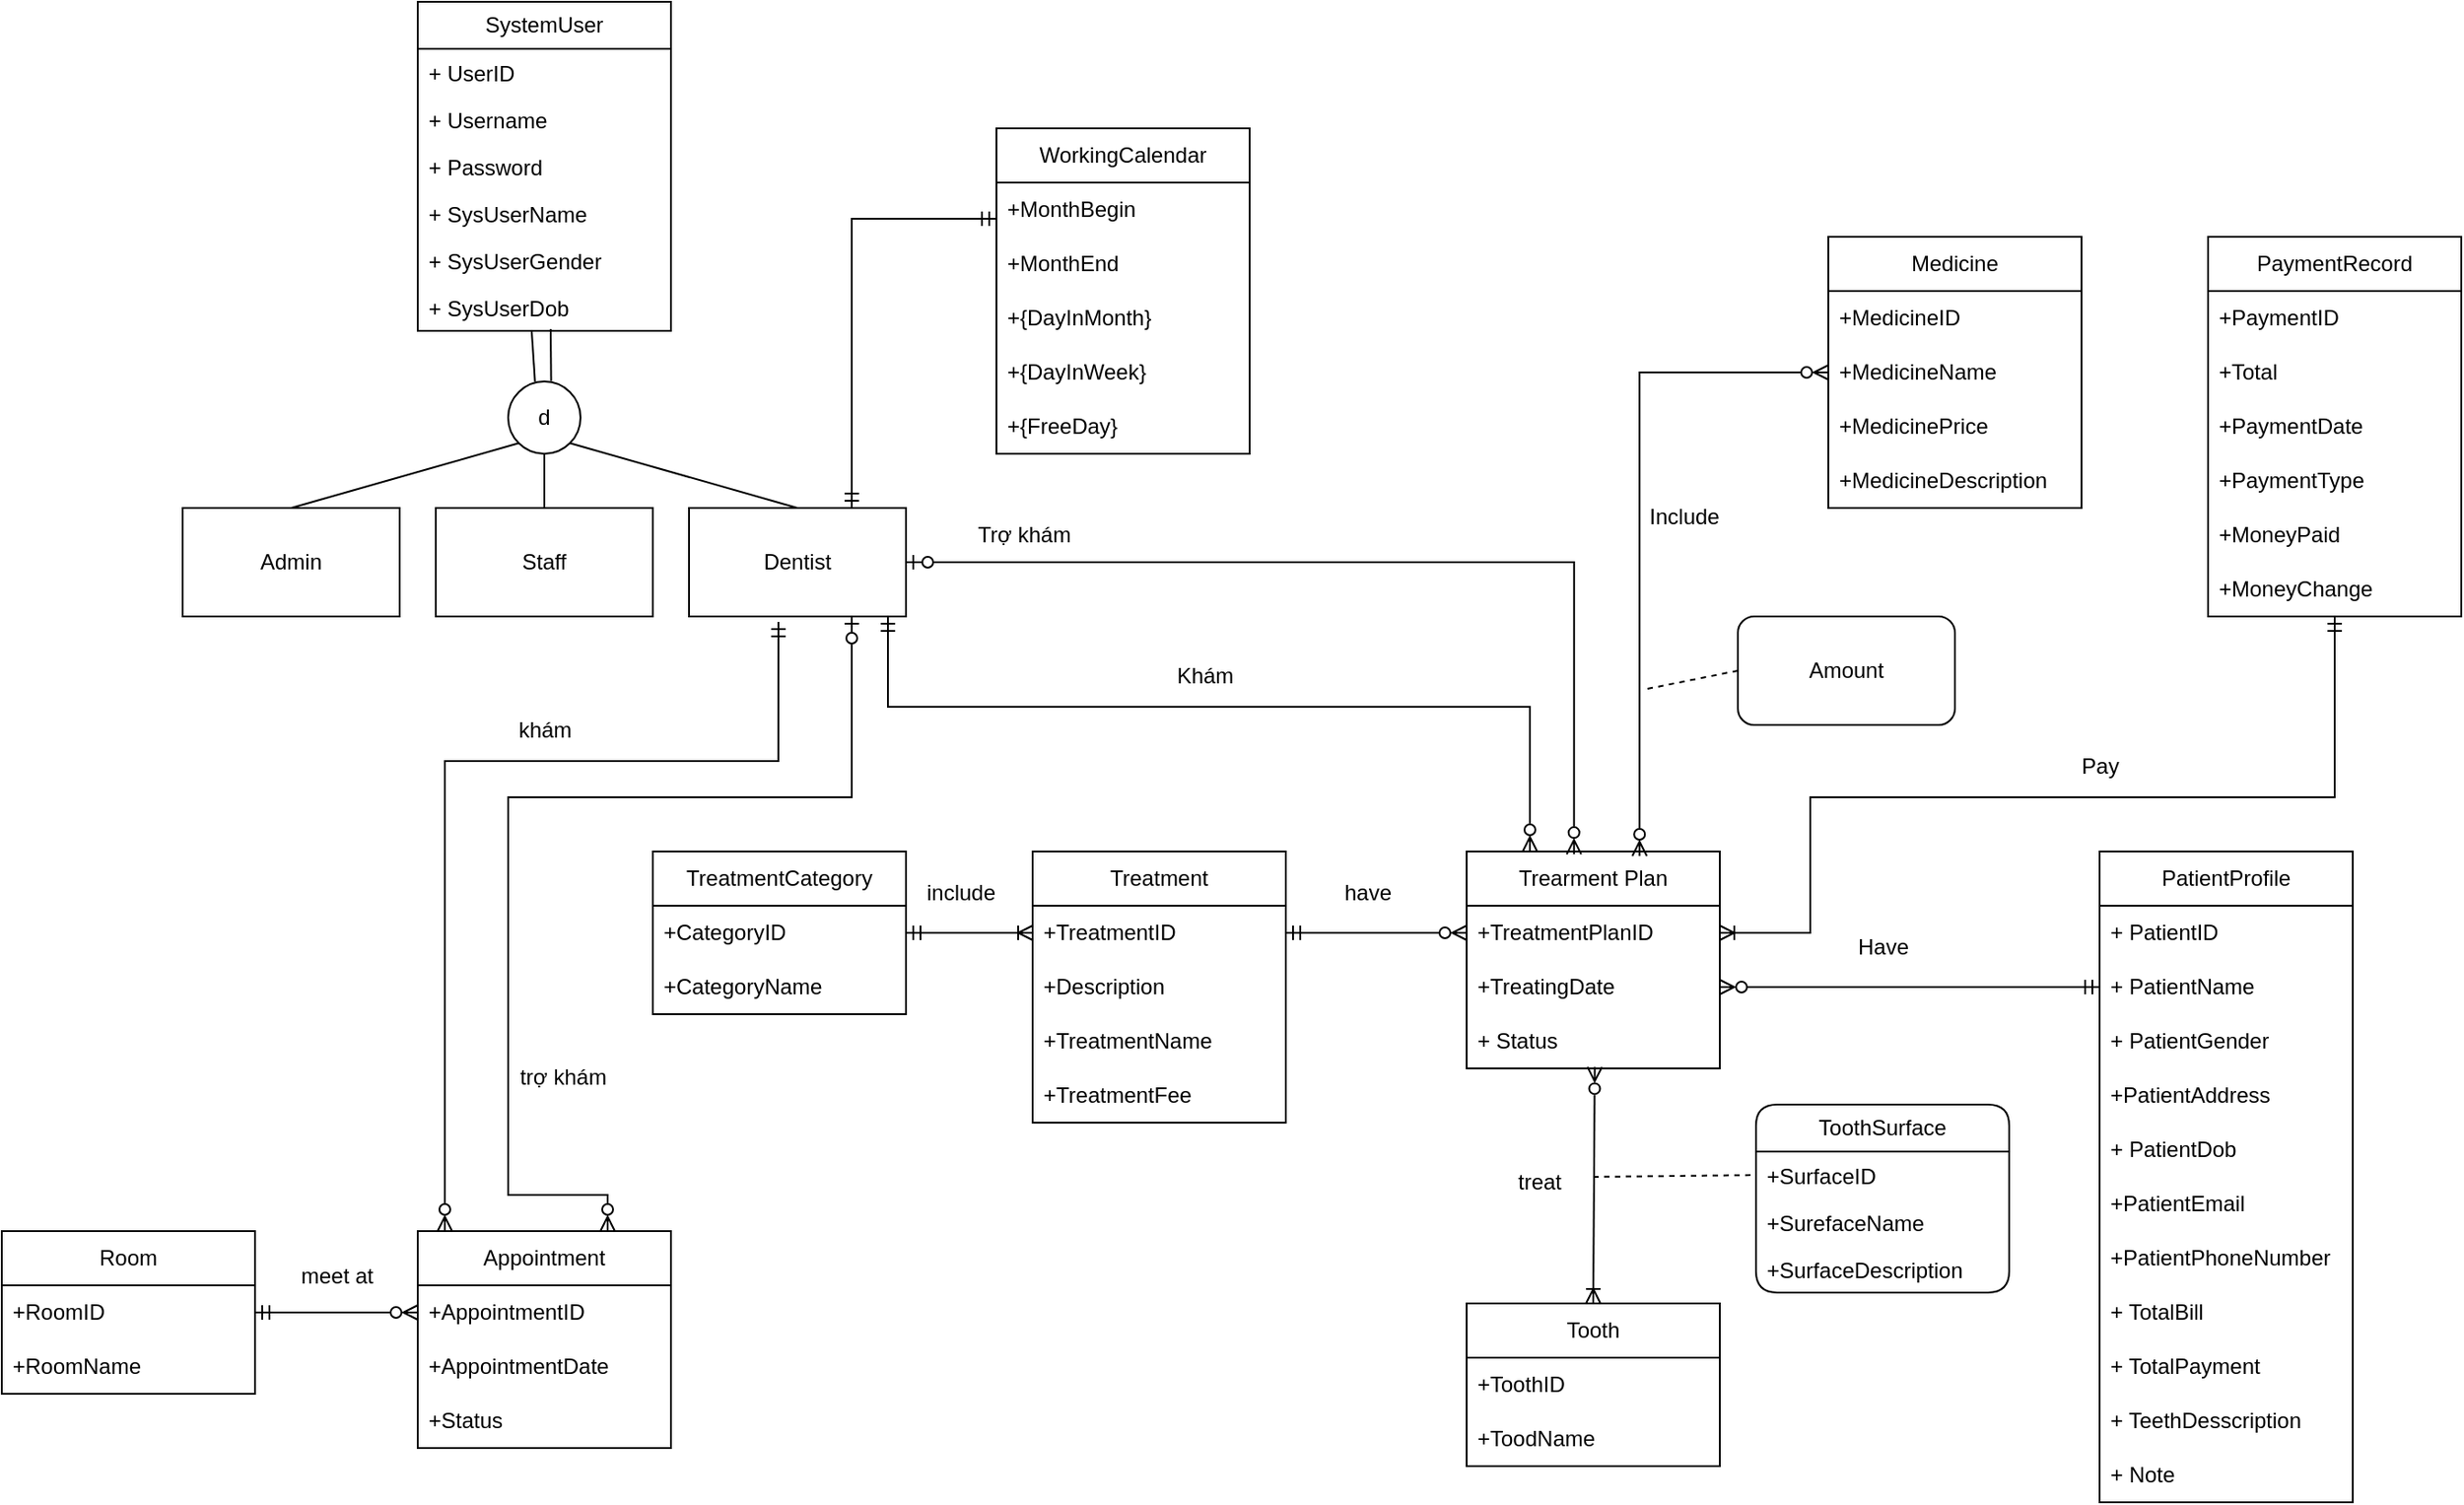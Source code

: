 <mxfile version="22.1.3" type="device">
  <diagram name="Page-1" id="MXD_2sZdMuttcUZYfdfR">
    <mxGraphModel dx="983" dy="1684" grid="1" gridSize="10" guides="1" tooltips="1" connect="1" arrows="1" fold="1" page="1" pageScale="1" pageWidth="850" pageHeight="1100" math="0" shadow="0">
      <root>
        <mxCell id="0" />
        <mxCell id="1" parent="0" />
        <mxCell id="hPIlpmBQcfsdDrHTi6k_-2" value="Admin" style="rounded=0;whiteSpace=wrap;html=1;" parent="1" vertex="1">
          <mxGeometry x="140" y="160" width="120" height="60" as="geometry" />
        </mxCell>
        <mxCell id="hPIlpmBQcfsdDrHTi6k_-3" value="Staff" style="rounded=0;whiteSpace=wrap;html=1;" parent="1" vertex="1">
          <mxGeometry x="280" y="160" width="120" height="60" as="geometry" />
        </mxCell>
        <mxCell id="GEYulCbKB13epgW0hpOW-76" style="edgeStyle=orthogonalEdgeStyle;rounded=0;orthogonalLoop=1;jettySize=auto;html=1;entryX=0.25;entryY=0;entryDx=0;entryDy=0;endArrow=ERzeroToMany;endFill=0;startArrow=ERmandOne;startFill=0;" parent="1" source="hPIlpmBQcfsdDrHTi6k_-4" target="hPIlpmBQcfsdDrHTi6k_-14" edge="1">
          <mxGeometry relative="1" as="geometry">
            <Array as="points">
              <mxPoint x="530" y="270" />
              <mxPoint x="885" y="270" />
            </Array>
          </mxGeometry>
        </mxCell>
        <mxCell id="hPIlpmBQcfsdDrHTi6k_-4" value="Dentist" style="rounded=0;whiteSpace=wrap;html=1;" parent="1" vertex="1">
          <mxGeometry x="420" y="160" width="120" height="60" as="geometry" />
        </mxCell>
        <mxCell id="hPIlpmBQcfsdDrHTi6k_-6" value="PatientProfile" style="swimlane;fontStyle=0;childLayout=stackLayout;horizontal=1;startSize=30;horizontalStack=0;resizeParent=1;resizeParentMax=0;resizeLast=0;collapsible=1;marginBottom=0;whiteSpace=wrap;html=1;" parent="1" vertex="1">
          <mxGeometry x="1200" y="350" width="140" height="360" as="geometry" />
        </mxCell>
        <mxCell id="hPIlpmBQcfsdDrHTi6k_-7" value="+ PatientID" style="text;strokeColor=none;fillColor=none;align=left;verticalAlign=middle;spacingLeft=4;spacingRight=4;overflow=hidden;points=[[0,0.5],[1,0.5]];portConstraint=eastwest;rotatable=0;whiteSpace=wrap;html=1;" parent="hPIlpmBQcfsdDrHTi6k_-6" vertex="1">
          <mxGeometry y="30" width="140" height="30" as="geometry" />
        </mxCell>
        <mxCell id="hPIlpmBQcfsdDrHTi6k_-8" value="+ PatientName" style="text;strokeColor=none;fillColor=none;align=left;verticalAlign=middle;spacingLeft=4;spacingRight=4;overflow=hidden;points=[[0,0.5],[1,0.5]];portConstraint=eastwest;rotatable=0;whiteSpace=wrap;html=1;" parent="hPIlpmBQcfsdDrHTi6k_-6" vertex="1">
          <mxGeometry y="60" width="140" height="30" as="geometry" />
        </mxCell>
        <mxCell id="hPIlpmBQcfsdDrHTi6k_-9" value="+ PatientGender" style="text;strokeColor=none;fillColor=none;align=left;verticalAlign=middle;spacingLeft=4;spacingRight=4;overflow=hidden;points=[[0,0.5],[1,0.5]];portConstraint=eastwest;rotatable=0;whiteSpace=wrap;html=1;" parent="hPIlpmBQcfsdDrHTi6k_-6" vertex="1">
          <mxGeometry y="90" width="140" height="30" as="geometry" />
        </mxCell>
        <mxCell id="GEYulCbKB13epgW0hpOW-52" value="+PatientAddress" style="text;strokeColor=none;fillColor=none;align=left;verticalAlign=middle;spacingLeft=4;spacingRight=4;overflow=hidden;points=[[0,0.5],[1,0.5]];portConstraint=eastwest;rotatable=0;whiteSpace=wrap;html=1;" parent="hPIlpmBQcfsdDrHTi6k_-6" vertex="1">
          <mxGeometry y="120" width="140" height="30" as="geometry" />
        </mxCell>
        <mxCell id="GEYulCbKB13epgW0hpOW-39" value="+ PatientDob" style="text;strokeColor=none;fillColor=none;align=left;verticalAlign=middle;spacingLeft=4;spacingRight=4;overflow=hidden;points=[[0,0.5],[1,0.5]];portConstraint=eastwest;rotatable=0;whiteSpace=wrap;html=1;" parent="hPIlpmBQcfsdDrHTi6k_-6" vertex="1">
          <mxGeometry y="150" width="140" height="30" as="geometry" />
        </mxCell>
        <mxCell id="GEYulCbKB13epgW0hpOW-53" value="+PatientEmail" style="text;strokeColor=none;fillColor=none;align=left;verticalAlign=middle;spacingLeft=4;spacingRight=4;overflow=hidden;points=[[0,0.5],[1,0.5]];portConstraint=eastwest;rotatable=0;whiteSpace=wrap;html=1;" parent="hPIlpmBQcfsdDrHTi6k_-6" vertex="1">
          <mxGeometry y="180" width="140" height="30" as="geometry" />
        </mxCell>
        <mxCell id="GEYulCbKB13epgW0hpOW-54" value="+PatientPhoneNumber" style="text;strokeColor=none;fillColor=none;align=left;verticalAlign=middle;spacingLeft=4;spacingRight=4;overflow=hidden;points=[[0,0.5],[1,0.5]];portConstraint=eastwest;rotatable=0;whiteSpace=wrap;html=1;" parent="hPIlpmBQcfsdDrHTi6k_-6" vertex="1">
          <mxGeometry y="210" width="140" height="30" as="geometry" />
        </mxCell>
        <mxCell id="GEYulCbKB13epgW0hpOW-40" value="+ TotalBill" style="text;strokeColor=none;fillColor=none;align=left;verticalAlign=middle;spacingLeft=4;spacingRight=4;overflow=hidden;points=[[0,0.5],[1,0.5]];portConstraint=eastwest;rotatable=0;whiteSpace=wrap;html=1;" parent="hPIlpmBQcfsdDrHTi6k_-6" vertex="1">
          <mxGeometry y="240" width="140" height="30" as="geometry" />
        </mxCell>
        <mxCell id="GEYulCbKB13epgW0hpOW-41" value="+ TotalPayment" style="text;strokeColor=none;fillColor=none;align=left;verticalAlign=middle;spacingLeft=4;spacingRight=4;overflow=hidden;points=[[0,0.5],[1,0.5]];portConstraint=eastwest;rotatable=0;whiteSpace=wrap;html=1;" parent="hPIlpmBQcfsdDrHTi6k_-6" vertex="1">
          <mxGeometry y="270" width="140" height="30" as="geometry" />
        </mxCell>
        <mxCell id="GEYulCbKB13epgW0hpOW-42" value="+ TeethDesscription" style="text;strokeColor=none;fillColor=none;align=left;verticalAlign=middle;spacingLeft=4;spacingRight=4;overflow=hidden;points=[[0,0.5],[1,0.5]];portConstraint=eastwest;rotatable=0;whiteSpace=wrap;html=1;" parent="hPIlpmBQcfsdDrHTi6k_-6" vertex="1">
          <mxGeometry y="300" width="140" height="30" as="geometry" />
        </mxCell>
        <mxCell id="GEYulCbKB13epgW0hpOW-43" value="+ Note" style="text;strokeColor=none;fillColor=none;align=left;verticalAlign=middle;spacingLeft=4;spacingRight=4;overflow=hidden;points=[[0,0.5],[1,0.5]];portConstraint=eastwest;rotatable=0;whiteSpace=wrap;html=1;" parent="hPIlpmBQcfsdDrHTi6k_-6" vertex="1">
          <mxGeometry y="330" width="140" height="30" as="geometry" />
        </mxCell>
        <mxCell id="hPIlpmBQcfsdDrHTi6k_-14" value="Trearment Plan" style="swimlane;fontStyle=0;childLayout=stackLayout;horizontal=1;startSize=30;horizontalStack=0;resizeParent=1;resizeParentMax=0;resizeLast=0;collapsible=1;marginBottom=0;whiteSpace=wrap;html=1;" parent="1" vertex="1">
          <mxGeometry x="850" y="350" width="140" height="120" as="geometry" />
        </mxCell>
        <mxCell id="hPIlpmBQcfsdDrHTi6k_-15" value="+TreatmentPlanID" style="text;strokeColor=none;fillColor=none;align=left;verticalAlign=middle;spacingLeft=4;spacingRight=4;overflow=hidden;points=[[0,0.5],[1,0.5]];portConstraint=eastwest;rotatable=0;whiteSpace=wrap;html=1;" parent="hPIlpmBQcfsdDrHTi6k_-14" vertex="1">
          <mxGeometry y="30" width="140" height="30" as="geometry" />
        </mxCell>
        <mxCell id="hPIlpmBQcfsdDrHTi6k_-16" value="+TreatingDate" style="text;strokeColor=none;fillColor=none;align=left;verticalAlign=middle;spacingLeft=4;spacingRight=4;overflow=hidden;points=[[0,0.5],[1,0.5]];portConstraint=eastwest;rotatable=0;whiteSpace=wrap;html=1;" parent="hPIlpmBQcfsdDrHTi6k_-14" vertex="1">
          <mxGeometry y="60" width="140" height="30" as="geometry" />
        </mxCell>
        <mxCell id="hPIlpmBQcfsdDrHTi6k_-17" value="+ Status" style="text;strokeColor=none;fillColor=none;align=left;verticalAlign=middle;spacingLeft=4;spacingRight=4;overflow=hidden;points=[[0,0.5],[1,0.5]];portConstraint=eastwest;rotatable=0;whiteSpace=wrap;html=1;" parent="hPIlpmBQcfsdDrHTi6k_-14" vertex="1">
          <mxGeometry y="90" width="140" height="30" as="geometry" />
        </mxCell>
        <mxCell id="hPIlpmBQcfsdDrHTi6k_-18" value="Treatment" style="swimlane;fontStyle=0;childLayout=stackLayout;horizontal=1;startSize=30;horizontalStack=0;resizeParent=1;resizeParentMax=0;resizeLast=0;collapsible=1;marginBottom=0;whiteSpace=wrap;html=1;" parent="1" vertex="1">
          <mxGeometry x="610" y="350" width="140" height="150" as="geometry" />
        </mxCell>
        <mxCell id="hPIlpmBQcfsdDrHTi6k_-19" value="+TreatmentID" style="text;strokeColor=none;fillColor=none;align=left;verticalAlign=middle;spacingLeft=4;spacingRight=4;overflow=hidden;points=[[0,0.5],[1,0.5]];portConstraint=eastwest;rotatable=0;whiteSpace=wrap;html=1;" parent="hPIlpmBQcfsdDrHTi6k_-18" vertex="1">
          <mxGeometry y="30" width="140" height="30" as="geometry" />
        </mxCell>
        <mxCell id="hPIlpmBQcfsdDrHTi6k_-20" value="+Description" style="text;strokeColor=none;fillColor=none;align=left;verticalAlign=middle;spacingLeft=4;spacingRight=4;overflow=hidden;points=[[0,0.5],[1,0.5]];portConstraint=eastwest;rotatable=0;whiteSpace=wrap;html=1;" parent="hPIlpmBQcfsdDrHTi6k_-18" vertex="1">
          <mxGeometry y="60" width="140" height="30" as="geometry" />
        </mxCell>
        <mxCell id="hPIlpmBQcfsdDrHTi6k_-21" value="+TreatmentName" style="text;strokeColor=none;fillColor=none;align=left;verticalAlign=middle;spacingLeft=4;spacingRight=4;overflow=hidden;points=[[0,0.5],[1,0.5]];portConstraint=eastwest;rotatable=0;whiteSpace=wrap;html=1;" parent="hPIlpmBQcfsdDrHTi6k_-18" vertex="1">
          <mxGeometry y="90" width="140" height="30" as="geometry" />
        </mxCell>
        <mxCell id="GEYulCbKB13epgW0hpOW-44" value="+TreatmentFee" style="text;strokeColor=none;fillColor=none;align=left;verticalAlign=middle;spacingLeft=4;spacingRight=4;overflow=hidden;points=[[0,0.5],[1,0.5]];portConstraint=eastwest;rotatable=0;whiteSpace=wrap;html=1;" parent="hPIlpmBQcfsdDrHTi6k_-18" vertex="1">
          <mxGeometry y="120" width="140" height="30" as="geometry" />
        </mxCell>
        <mxCell id="hPIlpmBQcfsdDrHTi6k_-23" value="TreatmentCategory" style="swimlane;fontStyle=0;childLayout=stackLayout;horizontal=1;startSize=30;horizontalStack=0;resizeParent=1;resizeParentMax=0;resizeLast=0;collapsible=1;marginBottom=0;whiteSpace=wrap;html=1;" parent="1" vertex="1">
          <mxGeometry x="400" y="350" width="140" height="90" as="geometry" />
        </mxCell>
        <mxCell id="hPIlpmBQcfsdDrHTi6k_-24" value="+CategoryID" style="text;strokeColor=none;fillColor=none;align=left;verticalAlign=middle;spacingLeft=4;spacingRight=4;overflow=hidden;points=[[0,0.5],[1,0.5]];portConstraint=eastwest;rotatable=0;whiteSpace=wrap;html=1;" parent="hPIlpmBQcfsdDrHTi6k_-23" vertex="1">
          <mxGeometry y="30" width="140" height="30" as="geometry" />
        </mxCell>
        <mxCell id="hPIlpmBQcfsdDrHTi6k_-25" value="+CategoryName" style="text;strokeColor=none;fillColor=none;align=left;verticalAlign=middle;spacingLeft=4;spacingRight=4;overflow=hidden;points=[[0,0.5],[1,0.5]];portConstraint=eastwest;rotatable=0;whiteSpace=wrap;html=1;" parent="hPIlpmBQcfsdDrHTi6k_-23" vertex="1">
          <mxGeometry y="60" width="140" height="30" as="geometry" />
        </mxCell>
        <mxCell id="GEYulCbKB13epgW0hpOW-85" style="edgeStyle=orthogonalEdgeStyle;rounded=0;orthogonalLoop=1;jettySize=auto;html=1;entryX=1;entryY=0.5;entryDx=0;entryDy=0;endArrow=ERoneToMany;endFill=0;startArrow=ERmandOne;startFill=0;" parent="1" source="hPIlpmBQcfsdDrHTi6k_-27" target="hPIlpmBQcfsdDrHTi6k_-15" edge="1">
          <mxGeometry relative="1" as="geometry">
            <Array as="points">
              <mxPoint x="1330" y="320" />
              <mxPoint x="1040" y="320" />
              <mxPoint x="1040" y="395" />
            </Array>
          </mxGeometry>
        </mxCell>
        <mxCell id="hPIlpmBQcfsdDrHTi6k_-27" value="PaymentRecord" style="swimlane;fontStyle=0;childLayout=stackLayout;horizontal=1;startSize=30;horizontalStack=0;resizeParent=1;resizeParentMax=0;resizeLast=0;collapsible=1;marginBottom=0;whiteSpace=wrap;html=1;" parent="1" vertex="1">
          <mxGeometry x="1260" y="10" width="140" height="210" as="geometry" />
        </mxCell>
        <mxCell id="hPIlpmBQcfsdDrHTi6k_-28" value="+PaymentID" style="text;strokeColor=none;fillColor=none;align=left;verticalAlign=middle;spacingLeft=4;spacingRight=4;overflow=hidden;points=[[0,0.5],[1,0.5]];portConstraint=eastwest;rotatable=0;whiteSpace=wrap;html=1;" parent="hPIlpmBQcfsdDrHTi6k_-27" vertex="1">
          <mxGeometry y="30" width="140" height="30" as="geometry" />
        </mxCell>
        <mxCell id="hPIlpmBQcfsdDrHTi6k_-29" value="+Total" style="text;strokeColor=none;fillColor=none;align=left;verticalAlign=middle;spacingLeft=4;spacingRight=4;overflow=hidden;points=[[0,0.5],[1,0.5]];portConstraint=eastwest;rotatable=0;whiteSpace=wrap;html=1;" parent="hPIlpmBQcfsdDrHTi6k_-27" vertex="1">
          <mxGeometry y="60" width="140" height="30" as="geometry" />
        </mxCell>
        <mxCell id="hPIlpmBQcfsdDrHTi6k_-30" value="+PaymentDate" style="text;strokeColor=none;fillColor=none;align=left;verticalAlign=middle;spacingLeft=4;spacingRight=4;overflow=hidden;points=[[0,0.5],[1,0.5]];portConstraint=eastwest;rotatable=0;whiteSpace=wrap;html=1;" parent="hPIlpmBQcfsdDrHTi6k_-27" vertex="1">
          <mxGeometry y="90" width="140" height="30" as="geometry" />
        </mxCell>
        <mxCell id="GEYulCbKB13epgW0hpOW-45" value="+PaymentType" style="text;strokeColor=none;fillColor=none;align=left;verticalAlign=middle;spacingLeft=4;spacingRight=4;overflow=hidden;points=[[0,0.5],[1,0.5]];portConstraint=eastwest;rotatable=0;whiteSpace=wrap;html=1;" parent="hPIlpmBQcfsdDrHTi6k_-27" vertex="1">
          <mxGeometry y="120" width="140" height="30" as="geometry" />
        </mxCell>
        <mxCell id="GEYulCbKB13epgW0hpOW-46" value="+MoneyPaid" style="text;strokeColor=none;fillColor=none;align=left;verticalAlign=middle;spacingLeft=4;spacingRight=4;overflow=hidden;points=[[0,0.5],[1,0.5]];portConstraint=eastwest;rotatable=0;whiteSpace=wrap;html=1;" parent="hPIlpmBQcfsdDrHTi6k_-27" vertex="1">
          <mxGeometry y="150" width="140" height="30" as="geometry" />
        </mxCell>
        <mxCell id="GEYulCbKB13epgW0hpOW-47" value="+MoneyChange" style="text;strokeColor=none;fillColor=none;align=left;verticalAlign=middle;spacingLeft=4;spacingRight=4;overflow=hidden;points=[[0,0.5],[1,0.5]];portConstraint=eastwest;rotatable=0;whiteSpace=wrap;html=1;" parent="hPIlpmBQcfsdDrHTi6k_-27" vertex="1">
          <mxGeometry y="180" width="140" height="30" as="geometry" />
        </mxCell>
        <mxCell id="GEYulCbKB13epgW0hpOW-65" style="edgeStyle=orthogonalEdgeStyle;rounded=0;orthogonalLoop=1;jettySize=auto;html=1;entryX=0.683;entryY=0.021;entryDx=0;entryDy=0;endArrow=ERzeroToMany;endFill=0;startArrow=ERzeroToMany;startFill=0;entryPerimeter=0;" parent="1" source="hPIlpmBQcfsdDrHTi6k_-32" target="hPIlpmBQcfsdDrHTi6k_-14" edge="1">
          <mxGeometry relative="1" as="geometry" />
        </mxCell>
        <mxCell id="hPIlpmBQcfsdDrHTi6k_-32" value="Medicine" style="swimlane;fontStyle=0;childLayout=stackLayout;horizontal=1;startSize=30;horizontalStack=0;resizeParent=1;resizeParentMax=0;resizeLast=0;collapsible=1;marginBottom=0;whiteSpace=wrap;html=1;" parent="1" vertex="1">
          <mxGeometry x="1050" y="10" width="140" height="150" as="geometry" />
        </mxCell>
        <mxCell id="hPIlpmBQcfsdDrHTi6k_-33" value="+MedicineID" style="text;strokeColor=none;fillColor=none;align=left;verticalAlign=middle;spacingLeft=4;spacingRight=4;overflow=hidden;points=[[0,0.5],[1,0.5]];portConstraint=eastwest;rotatable=0;whiteSpace=wrap;html=1;" parent="hPIlpmBQcfsdDrHTi6k_-32" vertex="1">
          <mxGeometry y="30" width="140" height="30" as="geometry" />
        </mxCell>
        <mxCell id="hPIlpmBQcfsdDrHTi6k_-34" value="+MedicineName" style="text;strokeColor=none;fillColor=none;align=left;verticalAlign=middle;spacingLeft=4;spacingRight=4;overflow=hidden;points=[[0,0.5],[1,0.5]];portConstraint=eastwest;rotatable=0;whiteSpace=wrap;html=1;" parent="hPIlpmBQcfsdDrHTi6k_-32" vertex="1">
          <mxGeometry y="60" width="140" height="30" as="geometry" />
        </mxCell>
        <mxCell id="hPIlpmBQcfsdDrHTi6k_-35" value="+MedicinePrice" style="text;strokeColor=none;fillColor=none;align=left;verticalAlign=middle;spacingLeft=4;spacingRight=4;overflow=hidden;points=[[0,0.5],[1,0.5]];portConstraint=eastwest;rotatable=0;whiteSpace=wrap;html=1;" parent="hPIlpmBQcfsdDrHTi6k_-32" vertex="1">
          <mxGeometry y="90" width="140" height="30" as="geometry" />
        </mxCell>
        <mxCell id="GEYulCbKB13epgW0hpOW-60" value="+MedicineDescription" style="text;strokeColor=none;fillColor=none;align=left;verticalAlign=middle;spacingLeft=4;spacingRight=4;overflow=hidden;points=[[0,0.5],[1,0.5]];portConstraint=eastwest;rotatable=0;whiteSpace=wrap;html=1;" parent="hPIlpmBQcfsdDrHTi6k_-32" vertex="1">
          <mxGeometry y="120" width="140" height="30" as="geometry" />
        </mxCell>
        <mxCell id="GEYulCbKB13epgW0hpOW-75" style="edgeStyle=orthogonalEdgeStyle;rounded=0;orthogonalLoop=1;jettySize=auto;html=1;entryX=0;entryY=0.5;entryDx=0;entryDy=0;endArrow=ERzeroToMany;endFill=0;startArrow=ERmandOne;startFill=0;" parent="1" source="hPIlpmBQcfsdDrHTi6k_-36" target="hPIlpmBQcfsdDrHTi6k_-41" edge="1">
          <mxGeometry relative="1" as="geometry" />
        </mxCell>
        <mxCell id="hPIlpmBQcfsdDrHTi6k_-36" value="Room" style="swimlane;fontStyle=0;childLayout=stackLayout;horizontal=1;startSize=30;horizontalStack=0;resizeParent=1;resizeParentMax=0;resizeLast=0;collapsible=1;marginBottom=0;whiteSpace=wrap;html=1;" parent="1" vertex="1">
          <mxGeometry x="40" y="560" width="140" height="90" as="geometry" />
        </mxCell>
        <mxCell id="hPIlpmBQcfsdDrHTi6k_-37" value="+RoomID" style="text;strokeColor=none;fillColor=none;align=left;verticalAlign=middle;spacingLeft=4;spacingRight=4;overflow=hidden;points=[[0,0.5],[1,0.5]];portConstraint=eastwest;rotatable=0;whiteSpace=wrap;html=1;" parent="hPIlpmBQcfsdDrHTi6k_-36" vertex="1">
          <mxGeometry y="30" width="140" height="30" as="geometry" />
        </mxCell>
        <mxCell id="hPIlpmBQcfsdDrHTi6k_-38" value="+RoomName" style="text;strokeColor=none;fillColor=none;align=left;verticalAlign=middle;spacingLeft=4;spacingRight=4;overflow=hidden;points=[[0,0.5],[1,0.5]];portConstraint=eastwest;rotatable=0;whiteSpace=wrap;html=1;" parent="hPIlpmBQcfsdDrHTi6k_-36" vertex="1">
          <mxGeometry y="60" width="140" height="30" as="geometry" />
        </mxCell>
        <mxCell id="hPIlpmBQcfsdDrHTi6k_-40" value="Appointment" style="swimlane;fontStyle=0;childLayout=stackLayout;horizontal=1;startSize=30;horizontalStack=0;resizeParent=1;resizeParentMax=0;resizeLast=0;collapsible=1;marginBottom=0;whiteSpace=wrap;html=1;" parent="1" vertex="1">
          <mxGeometry x="270" y="560" width="140" height="120" as="geometry" />
        </mxCell>
        <mxCell id="hPIlpmBQcfsdDrHTi6k_-41" value="+AppointmentID" style="text;strokeColor=none;fillColor=none;align=left;verticalAlign=middle;spacingLeft=4;spacingRight=4;overflow=hidden;points=[[0,0.5],[1,0.5]];portConstraint=eastwest;rotatable=0;whiteSpace=wrap;html=1;" parent="hPIlpmBQcfsdDrHTi6k_-40" vertex="1">
          <mxGeometry y="30" width="140" height="30" as="geometry" />
        </mxCell>
        <mxCell id="hPIlpmBQcfsdDrHTi6k_-42" value="+AppointmentDate" style="text;strokeColor=none;fillColor=none;align=left;verticalAlign=middle;spacingLeft=4;spacingRight=4;overflow=hidden;points=[[0,0.5],[1,0.5]];portConstraint=eastwest;rotatable=0;whiteSpace=wrap;html=1;" parent="hPIlpmBQcfsdDrHTi6k_-40" vertex="1">
          <mxGeometry y="60" width="140" height="30" as="geometry" />
        </mxCell>
        <mxCell id="hPIlpmBQcfsdDrHTi6k_-43" value="+Status" style="text;strokeColor=none;fillColor=none;align=left;verticalAlign=middle;spacingLeft=4;spacingRight=4;overflow=hidden;points=[[0,0.5],[1,0.5]];portConstraint=eastwest;rotatable=0;whiteSpace=wrap;html=1;" parent="hPIlpmBQcfsdDrHTi6k_-40" vertex="1">
          <mxGeometry y="90" width="140" height="30" as="geometry" />
        </mxCell>
        <mxCell id="hPIlpmBQcfsdDrHTi6k_-44" value="Tooth" style="swimlane;fontStyle=0;childLayout=stackLayout;horizontal=1;startSize=30;horizontalStack=0;resizeParent=1;resizeParentMax=0;resizeLast=0;collapsible=1;marginBottom=0;whiteSpace=wrap;html=1;" parent="1" vertex="1">
          <mxGeometry x="850" y="600" width="140" height="90" as="geometry" />
        </mxCell>
        <mxCell id="hPIlpmBQcfsdDrHTi6k_-45" value="+ToothID" style="text;strokeColor=none;fillColor=none;align=left;verticalAlign=middle;spacingLeft=4;spacingRight=4;overflow=hidden;points=[[0,0.5],[1,0.5]];portConstraint=eastwest;rotatable=0;whiteSpace=wrap;html=1;" parent="hPIlpmBQcfsdDrHTi6k_-44" vertex="1">
          <mxGeometry y="30" width="140" height="30" as="geometry" />
        </mxCell>
        <mxCell id="hPIlpmBQcfsdDrHTi6k_-46" value="+ToodName" style="text;strokeColor=none;fillColor=none;align=left;verticalAlign=middle;spacingLeft=4;spacingRight=4;overflow=hidden;points=[[0,0.5],[1,0.5]];portConstraint=eastwest;rotatable=0;whiteSpace=wrap;html=1;" parent="hPIlpmBQcfsdDrHTi6k_-44" vertex="1">
          <mxGeometry y="60" width="140" height="30" as="geometry" />
        </mxCell>
        <mxCell id="hPIlpmBQcfsdDrHTi6k_-53" value="d" style="ellipse;whiteSpace=wrap;html=1;aspect=fixed;" parent="1" vertex="1">
          <mxGeometry x="320" y="90" width="40" height="40" as="geometry" />
        </mxCell>
        <mxCell id="GEYulCbKB13epgW0hpOW-29" value="SystemUser" style="swimlane;fontStyle=0;childLayout=stackLayout;horizontal=1;startSize=26;fillColor=none;horizontalStack=0;resizeParent=1;resizeParentMax=0;resizeLast=0;collapsible=1;marginBottom=0;whiteSpace=wrap;html=1;" parent="1" vertex="1">
          <mxGeometry x="270" y="-120" width="140" height="182" as="geometry" />
        </mxCell>
        <mxCell id="GEYulCbKB13epgW0hpOW-30" value="+ UserID" style="text;strokeColor=none;fillColor=none;align=left;verticalAlign=top;spacingLeft=4;spacingRight=4;overflow=hidden;rotatable=0;points=[[0,0.5],[1,0.5]];portConstraint=eastwest;whiteSpace=wrap;html=1;" parent="GEYulCbKB13epgW0hpOW-29" vertex="1">
          <mxGeometry y="26" width="140" height="26" as="geometry" />
        </mxCell>
        <mxCell id="GEYulCbKB13epgW0hpOW-31" value="+ Username" style="text;strokeColor=none;fillColor=none;align=left;verticalAlign=top;spacingLeft=4;spacingRight=4;overflow=hidden;rotatable=0;points=[[0,0.5],[1,0.5]];portConstraint=eastwest;whiteSpace=wrap;html=1;" parent="GEYulCbKB13epgW0hpOW-29" vertex="1">
          <mxGeometry y="52" width="140" height="26" as="geometry" />
        </mxCell>
        <mxCell id="GEYulCbKB13epgW0hpOW-32" value="+ Password" style="text;strokeColor=none;fillColor=none;align=left;verticalAlign=top;spacingLeft=4;spacingRight=4;overflow=hidden;rotatable=0;points=[[0,0.5],[1,0.5]];portConstraint=eastwest;whiteSpace=wrap;html=1;" parent="GEYulCbKB13epgW0hpOW-29" vertex="1">
          <mxGeometry y="78" width="140" height="26" as="geometry" />
        </mxCell>
        <mxCell id="GEYulCbKB13epgW0hpOW-34" value="+ SysUserName" style="text;strokeColor=none;fillColor=none;align=left;verticalAlign=top;spacingLeft=4;spacingRight=4;overflow=hidden;rotatable=0;points=[[0,0.5],[1,0.5]];portConstraint=eastwest;whiteSpace=wrap;html=1;" parent="GEYulCbKB13epgW0hpOW-29" vertex="1">
          <mxGeometry y="104" width="140" height="26" as="geometry" />
        </mxCell>
        <mxCell id="GEYulCbKB13epgW0hpOW-35" value="+ SysUserGender" style="text;strokeColor=none;fillColor=none;align=left;verticalAlign=top;spacingLeft=4;spacingRight=4;overflow=hidden;rotatable=0;points=[[0,0.5],[1,0.5]];portConstraint=eastwest;whiteSpace=wrap;html=1;" parent="GEYulCbKB13epgW0hpOW-29" vertex="1">
          <mxGeometry y="130" width="140" height="26" as="geometry" />
        </mxCell>
        <mxCell id="GEYulCbKB13epgW0hpOW-36" value="+ SysUserDob" style="text;strokeColor=none;fillColor=none;align=left;verticalAlign=top;spacingLeft=4;spacingRight=4;overflow=hidden;rotatable=0;points=[[0,0.5],[1,0.5]];portConstraint=eastwest;whiteSpace=wrap;html=1;" parent="GEYulCbKB13epgW0hpOW-29" vertex="1">
          <mxGeometry y="156" width="140" height="26" as="geometry" />
        </mxCell>
        <mxCell id="GEYulCbKB13epgW0hpOW-48" value="ToothSurface" style="swimlane;fontStyle=0;childLayout=stackLayout;horizontal=1;startSize=26;fillColor=none;horizontalStack=0;resizeParent=1;resizeParentMax=0;resizeLast=0;collapsible=1;marginBottom=0;whiteSpace=wrap;html=1;rounded=1;" parent="1" vertex="1">
          <mxGeometry x="1010" y="490" width="140" height="104" as="geometry" />
        </mxCell>
        <mxCell id="GEYulCbKB13epgW0hpOW-49" value="+SurfaceID" style="text;strokeColor=none;fillColor=none;align=left;verticalAlign=top;spacingLeft=4;spacingRight=4;overflow=hidden;rotatable=0;points=[[0,0.5],[1,0.5]];portConstraint=eastwest;whiteSpace=wrap;html=1;" parent="GEYulCbKB13epgW0hpOW-48" vertex="1">
          <mxGeometry y="26" width="140" height="26" as="geometry" />
        </mxCell>
        <mxCell id="GEYulCbKB13epgW0hpOW-50" value="+SurefaceName" style="text;strokeColor=none;fillColor=none;align=left;verticalAlign=top;spacingLeft=4;spacingRight=4;overflow=hidden;rotatable=0;points=[[0,0.5],[1,0.5]];portConstraint=eastwest;whiteSpace=wrap;html=1;" parent="GEYulCbKB13epgW0hpOW-48" vertex="1">
          <mxGeometry y="52" width="140" height="26" as="geometry" />
        </mxCell>
        <mxCell id="GEYulCbKB13epgW0hpOW-51" value="+SurfaceDescription" style="text;strokeColor=none;fillColor=none;align=left;verticalAlign=top;spacingLeft=4;spacingRight=4;overflow=hidden;rotatable=0;points=[[0,0.5],[1,0.5]];portConstraint=eastwest;whiteSpace=wrap;html=1;" parent="GEYulCbKB13epgW0hpOW-48" vertex="1">
          <mxGeometry y="78" width="140" height="26" as="geometry" />
        </mxCell>
        <mxCell id="GEYulCbKB13epgW0hpOW-55" value="" style="endArrow=none;html=1;rounded=0;exitX=0.5;exitY=0;exitDx=0;exitDy=0;entryX=0;entryY=1;entryDx=0;entryDy=0;" parent="1" source="hPIlpmBQcfsdDrHTi6k_-2" target="hPIlpmBQcfsdDrHTi6k_-53" edge="1">
          <mxGeometry width="50" height="50" relative="1" as="geometry">
            <mxPoint x="190" y="150" as="sourcePoint" />
            <mxPoint x="240" y="100" as="targetPoint" />
          </mxGeometry>
        </mxCell>
        <mxCell id="GEYulCbKB13epgW0hpOW-56" value="" style="endArrow=none;html=1;rounded=0;exitX=0.5;exitY=0;exitDx=0;exitDy=0;entryX=0.5;entryY=1;entryDx=0;entryDy=0;" parent="1" source="hPIlpmBQcfsdDrHTi6k_-3" target="hPIlpmBQcfsdDrHTi6k_-53" edge="1">
          <mxGeometry width="50" height="50" relative="1" as="geometry">
            <mxPoint x="490" y="160" as="sourcePoint" />
            <mxPoint x="540" y="110" as="targetPoint" />
          </mxGeometry>
        </mxCell>
        <mxCell id="GEYulCbKB13epgW0hpOW-57" value="" style="endArrow=none;html=1;rounded=0;entryX=1;entryY=1;entryDx=0;entryDy=0;exitX=0.5;exitY=0;exitDx=0;exitDy=0;" parent="1" source="hPIlpmBQcfsdDrHTi6k_-4" target="hPIlpmBQcfsdDrHTi6k_-53" edge="1">
          <mxGeometry width="50" height="50" relative="1" as="geometry">
            <mxPoint x="470" y="150" as="sourcePoint" />
            <mxPoint x="520" y="100" as="targetPoint" />
          </mxGeometry>
        </mxCell>
        <mxCell id="GEYulCbKB13epgW0hpOW-58" value="" style="endArrow=none;html=1;rounded=0;entryX=0.45;entryY=0.999;entryDx=0;entryDy=0;entryPerimeter=0;exitX=0.371;exitY=0.005;exitDx=0;exitDy=0;exitPerimeter=0;" parent="1" source="hPIlpmBQcfsdDrHTi6k_-53" target="GEYulCbKB13epgW0hpOW-36" edge="1">
          <mxGeometry width="50" height="50" relative="1" as="geometry">
            <mxPoint x="200" y="150" as="sourcePoint" />
            <mxPoint x="250" y="100" as="targetPoint" />
          </mxGeometry>
        </mxCell>
        <mxCell id="GEYulCbKB13epgW0hpOW-59" value="" style="endArrow=none;html=1;rounded=0;exitX=0.594;exitY=-0.006;exitDx=0;exitDy=0;exitPerimeter=0;entryX=0.525;entryY=0.963;entryDx=0;entryDy=0;entryPerimeter=0;" parent="1" source="hPIlpmBQcfsdDrHTi6k_-53" target="GEYulCbKB13epgW0hpOW-36" edge="1">
          <mxGeometry width="50" height="50" relative="1" as="geometry">
            <mxPoint x="350" y="130" as="sourcePoint" />
            <mxPoint x="400" y="80" as="targetPoint" />
          </mxGeometry>
        </mxCell>
        <mxCell id="GEYulCbKB13epgW0hpOW-62" style="edgeStyle=orthogonalEdgeStyle;rounded=0;orthogonalLoop=1;jettySize=auto;html=1;exitX=1;exitY=0.5;exitDx=0;exitDy=0;entryX=0;entryY=0.5;entryDx=0;entryDy=0;endArrow=ERoneToMany;endFill=0;startArrow=ERmandOne;startFill=0;" parent="1" source="hPIlpmBQcfsdDrHTi6k_-24" target="hPIlpmBQcfsdDrHTi6k_-19" edge="1">
          <mxGeometry relative="1" as="geometry" />
        </mxCell>
        <mxCell id="GEYulCbKB13epgW0hpOW-63" style="edgeStyle=orthogonalEdgeStyle;rounded=0;orthogonalLoop=1;jettySize=auto;html=1;exitX=1;exitY=0.5;exitDx=0;exitDy=0;entryX=0;entryY=0.5;entryDx=0;entryDy=0;endArrow=ERzeroToMany;endFill=0;startArrow=ERmandOne;startFill=0;" parent="1" source="hPIlpmBQcfsdDrHTi6k_-19" target="hPIlpmBQcfsdDrHTi6k_-15" edge="1">
          <mxGeometry relative="1" as="geometry" />
        </mxCell>
        <mxCell id="GEYulCbKB13epgW0hpOW-67" value="Amount" style="rounded=1;whiteSpace=wrap;html=1;" parent="1" vertex="1">
          <mxGeometry x="1000" y="220" width="120" height="60" as="geometry" />
        </mxCell>
        <mxCell id="GEYulCbKB13epgW0hpOW-70" value="" style="endArrow=none;dashed=1;html=1;rounded=0;entryX=0;entryY=0.5;entryDx=0;entryDy=0;" parent="1" target="GEYulCbKB13epgW0hpOW-67" edge="1">
          <mxGeometry width="50" height="50" relative="1" as="geometry">
            <mxPoint x="950" y="260" as="sourcePoint" />
            <mxPoint x="980" y="498" as="targetPoint" />
          </mxGeometry>
        </mxCell>
        <mxCell id="GEYulCbKB13epgW0hpOW-71" value="" style="endArrow=ERzeroToMany;html=1;rounded=0;entryX=0.506;entryY=0.973;entryDx=0;entryDy=0;entryPerimeter=0;exitX=0.5;exitY=0;exitDx=0;exitDy=0;startArrow=ERoneToMany;startFill=0;endFill=0;" parent="1" source="hPIlpmBQcfsdDrHTi6k_-44" target="hPIlpmBQcfsdDrHTi6k_-17" edge="1">
          <mxGeometry width="50" height="50" relative="1" as="geometry">
            <mxPoint x="630" y="600" as="sourcePoint" />
            <mxPoint x="680" y="550" as="targetPoint" />
          </mxGeometry>
        </mxCell>
        <mxCell id="GEYulCbKB13epgW0hpOW-72" value="" style="endArrow=none;dashed=1;html=1;rounded=0;entryX=0;entryY=0.5;entryDx=0;entryDy=0;" parent="1" target="GEYulCbKB13epgW0hpOW-49" edge="1">
          <mxGeometry width="50" height="50" relative="1" as="geometry">
            <mxPoint x="920" y="530" as="sourcePoint" />
            <mxPoint x="810" y="480" as="targetPoint" />
          </mxGeometry>
        </mxCell>
        <mxCell id="GEYulCbKB13epgW0hpOW-74" style="edgeStyle=orthogonalEdgeStyle;rounded=0;orthogonalLoop=1;jettySize=auto;html=1;entryX=0;entryY=0.5;entryDx=0;entryDy=0;endArrow=ERmandOne;endFill=0;startArrow=ERzeroToMany;startFill=0;" parent="1" source="hPIlpmBQcfsdDrHTi6k_-16" target="hPIlpmBQcfsdDrHTi6k_-8" edge="1">
          <mxGeometry relative="1" as="geometry" />
        </mxCell>
        <mxCell id="GEYulCbKB13epgW0hpOW-77" value="Khám" style="text;html=1;align=center;verticalAlign=middle;resizable=0;points=[];autosize=1;strokeColor=none;fillColor=none;" parent="1" vertex="1">
          <mxGeometry x="680" y="238" width="50" height="30" as="geometry" />
        </mxCell>
        <mxCell id="GEYulCbKB13epgW0hpOW-78" style="edgeStyle=orthogonalEdgeStyle;rounded=0;orthogonalLoop=1;jettySize=auto;html=1;entryX=0.424;entryY=0.013;entryDx=0;entryDy=0;endArrow=ERzeroToMany;endFill=0;startArrow=ERzeroToOne;startFill=0;exitX=1;exitY=0.5;exitDx=0;exitDy=0;entryPerimeter=0;" parent="1" source="hPIlpmBQcfsdDrHTi6k_-4" target="hPIlpmBQcfsdDrHTi6k_-14" edge="1">
          <mxGeometry relative="1" as="geometry">
            <mxPoint x="560" y="220" as="sourcePoint" />
            <mxPoint x="655" y="360" as="targetPoint" />
            <Array as="points">
              <mxPoint x="909" y="190" />
            </Array>
          </mxGeometry>
        </mxCell>
        <mxCell id="GEYulCbKB13epgW0hpOW-81" value="Trợ khám" style="text;html=1;align=center;verticalAlign=middle;resizable=0;points=[];autosize=1;strokeColor=none;fillColor=none;" parent="1" vertex="1">
          <mxGeometry x="570" y="160" width="70" height="30" as="geometry" />
        </mxCell>
        <mxCell id="GEYulCbKB13epgW0hpOW-82" style="edgeStyle=orthogonalEdgeStyle;rounded=0;orthogonalLoop=1;jettySize=auto;html=1;entryX=0.107;entryY=0;entryDx=0;entryDy=0;endArrow=ERzeroToMany;endFill=0;startArrow=ERmandOne;startFill=0;exitX=0.412;exitY=1.05;exitDx=0;exitDy=0;exitPerimeter=0;entryPerimeter=0;" parent="1" source="hPIlpmBQcfsdDrHTi6k_-4" target="hPIlpmBQcfsdDrHTi6k_-40" edge="1">
          <mxGeometry relative="1" as="geometry">
            <mxPoint x="280" y="410" as="sourcePoint" />
            <mxPoint x="375" y="550" as="targetPoint" />
            <Array as="points">
              <mxPoint x="469" y="300" />
              <mxPoint x="285" y="300" />
            </Array>
          </mxGeometry>
        </mxCell>
        <mxCell id="GEYulCbKB13epgW0hpOW-83" value="khám" style="text;html=1;align=center;verticalAlign=middle;resizable=0;points=[];autosize=1;strokeColor=none;fillColor=none;" parent="1" vertex="1">
          <mxGeometry x="315" y="268" width="50" height="30" as="geometry" />
        </mxCell>
        <mxCell id="GEYulCbKB13epgW0hpOW-84" style="edgeStyle=orthogonalEdgeStyle;rounded=0;orthogonalLoop=1;jettySize=auto;html=1;entryX=0.75;entryY=0;entryDx=0;entryDy=0;endArrow=ERzeroToMany;endFill=0;startArrow=ERzeroToOne;startFill=0;" parent="1" source="hPIlpmBQcfsdDrHTi6k_-4" target="hPIlpmBQcfsdDrHTi6k_-40" edge="1">
          <mxGeometry relative="1" as="geometry">
            <mxPoint x="480" y="320" as="sourcePoint" />
            <mxPoint x="595" y="490" as="targetPoint" />
            <Array as="points">
              <mxPoint x="510" y="320" />
              <mxPoint x="320" y="320" />
              <mxPoint x="320" y="540" />
              <mxPoint x="375" y="540" />
            </Array>
          </mxGeometry>
        </mxCell>
        <mxCell id="GEYulCbKB13epgW0hpOW-88" value="trợ khám" style="text;html=1;align=center;verticalAlign=middle;resizable=0;points=[];autosize=1;strokeColor=none;fillColor=none;" parent="1" vertex="1">
          <mxGeometry x="315" y="460" width="70" height="30" as="geometry" />
        </mxCell>
        <mxCell id="GEYulCbKB13epgW0hpOW-89" value="Have" style="text;html=1;align=center;verticalAlign=middle;resizable=0;points=[];autosize=1;strokeColor=none;fillColor=none;" parent="1" vertex="1">
          <mxGeometry x="1055" y="388" width="50" height="30" as="geometry" />
        </mxCell>
        <mxCell id="GEYulCbKB13epgW0hpOW-90" value="Pay" style="text;html=1;align=center;verticalAlign=middle;resizable=0;points=[];autosize=1;strokeColor=none;fillColor=none;" parent="1" vertex="1">
          <mxGeometry x="1180" y="288" width="40" height="30" as="geometry" />
        </mxCell>
        <mxCell id="GEYulCbKB13epgW0hpOW-91" value="Include" style="text;html=1;align=center;verticalAlign=middle;resizable=0;points=[];autosize=1;strokeColor=none;fillColor=none;" parent="1" vertex="1">
          <mxGeometry x="940" y="150" width="60" height="30" as="geometry" />
        </mxCell>
        <mxCell id="GEYulCbKB13epgW0hpOW-92" value="have" style="text;html=1;align=center;verticalAlign=middle;resizable=0;points=[];autosize=1;strokeColor=none;fillColor=none;" parent="1" vertex="1">
          <mxGeometry x="770" y="358" width="50" height="30" as="geometry" />
        </mxCell>
        <mxCell id="GEYulCbKB13epgW0hpOW-93" value="include" style="text;html=1;align=center;verticalAlign=middle;resizable=0;points=[];autosize=1;strokeColor=none;fillColor=none;" parent="1" vertex="1">
          <mxGeometry x="540" y="358" width="60" height="30" as="geometry" />
        </mxCell>
        <mxCell id="GEYulCbKB13epgW0hpOW-94" value="meet at" style="text;html=1;align=center;verticalAlign=middle;resizable=0;points=[];autosize=1;strokeColor=none;fillColor=none;" parent="1" vertex="1">
          <mxGeometry x="195" y="570" width="60" height="30" as="geometry" />
        </mxCell>
        <mxCell id="GEYulCbKB13epgW0hpOW-95" value="treat" style="text;html=1;align=center;verticalAlign=middle;resizable=0;points=[];autosize=1;strokeColor=none;fillColor=none;" parent="1" vertex="1">
          <mxGeometry x="865" y="518" width="50" height="30" as="geometry" />
        </mxCell>
        <mxCell id="bhYb34-HUGCLxHxNy3fM-1" value="WorkingCalendar" style="swimlane;fontStyle=0;childLayout=stackLayout;horizontal=1;startSize=30;horizontalStack=0;resizeParent=1;resizeParentMax=0;resizeLast=0;collapsible=1;marginBottom=0;whiteSpace=wrap;html=1;" vertex="1" parent="1">
          <mxGeometry x="590" y="-50" width="140" height="180" as="geometry" />
        </mxCell>
        <mxCell id="bhYb34-HUGCLxHxNy3fM-2" value="+MonthBegin" style="text;strokeColor=none;fillColor=none;align=left;verticalAlign=middle;spacingLeft=4;spacingRight=4;overflow=hidden;points=[[0,0.5],[1,0.5]];portConstraint=eastwest;rotatable=0;whiteSpace=wrap;html=1;" vertex="1" parent="bhYb34-HUGCLxHxNy3fM-1">
          <mxGeometry y="30" width="140" height="30" as="geometry" />
        </mxCell>
        <mxCell id="bhYb34-HUGCLxHxNy3fM-5" value="+MonthEnd" style="text;strokeColor=none;fillColor=none;align=left;verticalAlign=middle;spacingLeft=4;spacingRight=4;overflow=hidden;points=[[0,0.5],[1,0.5]];portConstraint=eastwest;rotatable=0;whiteSpace=wrap;html=1;" vertex="1" parent="bhYb34-HUGCLxHxNy3fM-1">
          <mxGeometry y="60" width="140" height="30" as="geometry" />
        </mxCell>
        <mxCell id="bhYb34-HUGCLxHxNy3fM-6" value="+{DayInMonth}" style="text;strokeColor=none;fillColor=none;align=left;verticalAlign=middle;spacingLeft=4;spacingRight=4;overflow=hidden;points=[[0,0.5],[1,0.5]];portConstraint=eastwest;rotatable=0;whiteSpace=wrap;html=1;" vertex="1" parent="bhYb34-HUGCLxHxNy3fM-1">
          <mxGeometry y="90" width="140" height="30" as="geometry" />
        </mxCell>
        <mxCell id="bhYb34-HUGCLxHxNy3fM-7" value="+{DayInWeek}" style="text;strokeColor=none;fillColor=none;align=left;verticalAlign=middle;spacingLeft=4;spacingRight=4;overflow=hidden;points=[[0,0.5],[1,0.5]];portConstraint=eastwest;rotatable=0;whiteSpace=wrap;html=1;" vertex="1" parent="bhYb34-HUGCLxHxNy3fM-1">
          <mxGeometry y="120" width="140" height="30" as="geometry" />
        </mxCell>
        <mxCell id="bhYb34-HUGCLxHxNy3fM-8" value="+{FreeDay}" style="text;strokeColor=none;fillColor=none;align=left;verticalAlign=middle;spacingLeft=4;spacingRight=4;overflow=hidden;points=[[0,0.5],[1,0.5]];portConstraint=eastwest;rotatable=0;whiteSpace=wrap;html=1;" vertex="1" parent="bhYb34-HUGCLxHxNy3fM-1">
          <mxGeometry y="150" width="140" height="30" as="geometry" />
        </mxCell>
        <mxCell id="bhYb34-HUGCLxHxNy3fM-9" value="" style="endArrow=ERmandOne;html=1;rounded=0;exitX=0.75;exitY=0;exitDx=0;exitDy=0;startArrow=ERmandOne;startFill=0;endFill=0;" edge="1" parent="1" source="hPIlpmBQcfsdDrHTi6k_-4">
          <mxGeometry width="50" height="50" relative="1" as="geometry">
            <mxPoint x="480" as="sourcePoint" />
            <mxPoint x="590" as="targetPoint" />
            <Array as="points">
              <mxPoint x="510" />
            </Array>
          </mxGeometry>
        </mxCell>
      </root>
    </mxGraphModel>
  </diagram>
</mxfile>
